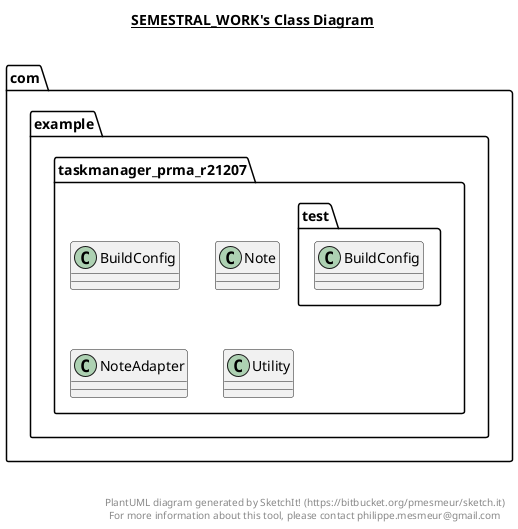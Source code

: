 @startuml

title __SEMESTRAL_WORK's Class Diagram__\n

  namespace com.example.taskmanager_prma_r21207 {
    class com.example.taskmanager_prma_r21207.BuildConfig {
    }
  }
  

  namespace com.example.taskmanager_prma_r21207 {
    class com.example.taskmanager_prma_r21207.BuildConfig {
    }
  }
  

  namespace com.example.taskmanager_prma_r21207 {
    class com.example.taskmanager_prma_r21207.BuildConfig {
    }
  }
  

  namespace com.example.taskmanager_prma_r21207 {
    class com.example.taskmanager_prma_r21207.BuildConfig {
    }
  }
  

  namespace com.example.taskmanager_prma_r21207 {
    class com.example.taskmanager_prma_r21207.Note {
    }
  }
  

  namespace com.example.taskmanager_prma_r21207 {
    class com.example.taskmanager_prma_r21207.Note {
    }
  }
  

  namespace com.example.taskmanager_prma_r21207 {
    class com.example.taskmanager_prma_r21207.NoteAdapter {
    }
  }
  

  namespace com.example.taskmanager_prma_r21207 {
    class com.example.taskmanager_prma_r21207.NoteAdapter {
    }
  }
  

  namespace com.example.taskmanager_prma_r21207 {
    class com.example.taskmanager_prma_r21207.Utility {
    }
  }
  

  namespace com.example.taskmanager_prma_r21207 {
    class com.example.taskmanager_prma_r21207.Utility {
    }
  }
  

  namespace com.example.taskmanager_prma_r21207 {
    class com.example.taskmanager_prma_r21207.Utility {
    }
  }
  

  namespace com.example.taskmanager_prma_r21207 {
    namespace test {
      class com.example.taskmanager_prma_r21207.test.BuildConfig {
      }
    }
  }
  

  namespace com.example.taskmanager_prma_r21207 {
    namespace test {
      class com.example.taskmanager_prma_r21207.test.BuildConfig {
      }
    }
  }
  



right footer


PlantUML diagram generated by SketchIt! (https://bitbucket.org/pmesmeur/sketch.it)
For more information about this tool, please contact philippe.mesmeur@gmail.com
endfooter

@enduml
